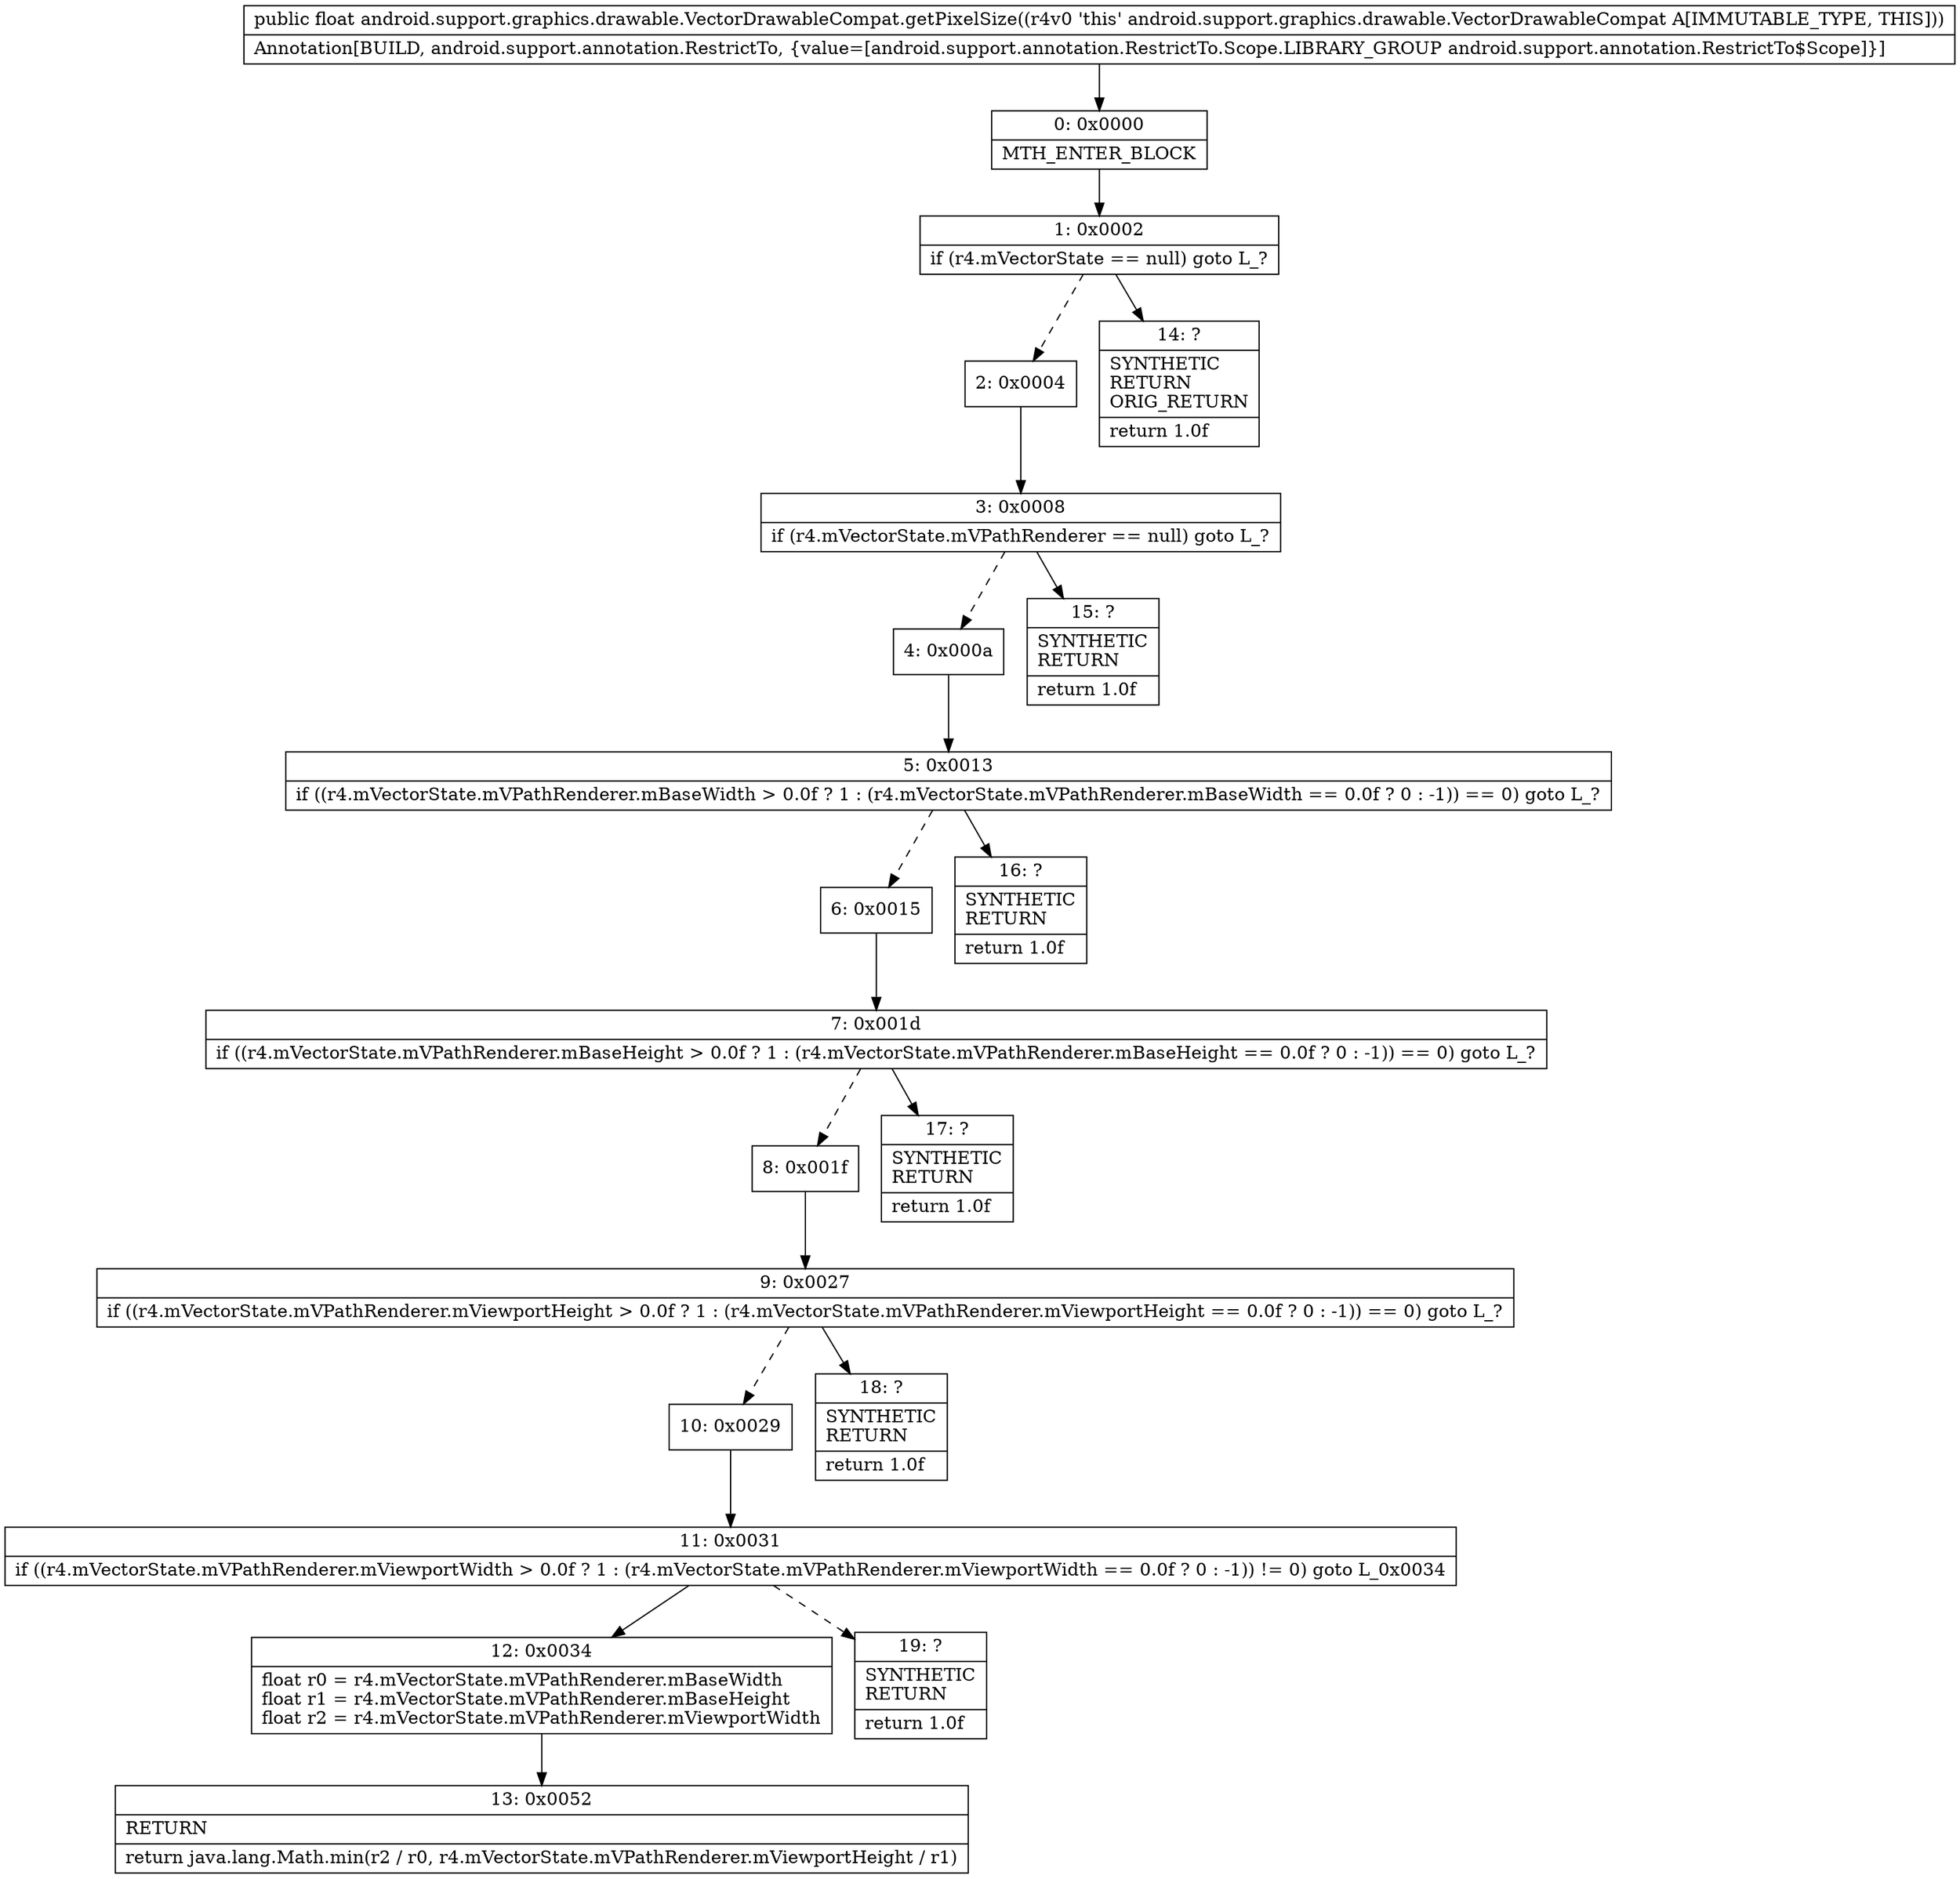 digraph "CFG forandroid.support.graphics.drawable.VectorDrawableCompat.getPixelSize()F" {
Node_0 [shape=record,label="{0\:\ 0x0000|MTH_ENTER_BLOCK\l}"];
Node_1 [shape=record,label="{1\:\ 0x0002|if (r4.mVectorState == null) goto L_?\l}"];
Node_2 [shape=record,label="{2\:\ 0x0004}"];
Node_3 [shape=record,label="{3\:\ 0x0008|if (r4.mVectorState.mVPathRenderer == null) goto L_?\l}"];
Node_4 [shape=record,label="{4\:\ 0x000a}"];
Node_5 [shape=record,label="{5\:\ 0x0013|if ((r4.mVectorState.mVPathRenderer.mBaseWidth \> 0.0f ? 1 : (r4.mVectorState.mVPathRenderer.mBaseWidth == 0.0f ? 0 : \-1)) == 0) goto L_?\l}"];
Node_6 [shape=record,label="{6\:\ 0x0015}"];
Node_7 [shape=record,label="{7\:\ 0x001d|if ((r4.mVectorState.mVPathRenderer.mBaseHeight \> 0.0f ? 1 : (r4.mVectorState.mVPathRenderer.mBaseHeight == 0.0f ? 0 : \-1)) == 0) goto L_?\l}"];
Node_8 [shape=record,label="{8\:\ 0x001f}"];
Node_9 [shape=record,label="{9\:\ 0x0027|if ((r4.mVectorState.mVPathRenderer.mViewportHeight \> 0.0f ? 1 : (r4.mVectorState.mVPathRenderer.mViewportHeight == 0.0f ? 0 : \-1)) == 0) goto L_?\l}"];
Node_10 [shape=record,label="{10\:\ 0x0029}"];
Node_11 [shape=record,label="{11\:\ 0x0031|if ((r4.mVectorState.mVPathRenderer.mViewportWidth \> 0.0f ? 1 : (r4.mVectorState.mVPathRenderer.mViewportWidth == 0.0f ? 0 : \-1)) != 0) goto L_0x0034\l}"];
Node_12 [shape=record,label="{12\:\ 0x0034|float r0 = r4.mVectorState.mVPathRenderer.mBaseWidth\lfloat r1 = r4.mVectorState.mVPathRenderer.mBaseHeight\lfloat r2 = r4.mVectorState.mVPathRenderer.mViewportWidth\l}"];
Node_13 [shape=record,label="{13\:\ 0x0052|RETURN\l|return java.lang.Math.min(r2 \/ r0, r4.mVectorState.mVPathRenderer.mViewportHeight \/ r1)\l}"];
Node_14 [shape=record,label="{14\:\ ?|SYNTHETIC\lRETURN\lORIG_RETURN\l|return 1.0f\l}"];
Node_15 [shape=record,label="{15\:\ ?|SYNTHETIC\lRETURN\l|return 1.0f\l}"];
Node_16 [shape=record,label="{16\:\ ?|SYNTHETIC\lRETURN\l|return 1.0f\l}"];
Node_17 [shape=record,label="{17\:\ ?|SYNTHETIC\lRETURN\l|return 1.0f\l}"];
Node_18 [shape=record,label="{18\:\ ?|SYNTHETIC\lRETURN\l|return 1.0f\l}"];
Node_19 [shape=record,label="{19\:\ ?|SYNTHETIC\lRETURN\l|return 1.0f\l}"];
MethodNode[shape=record,label="{public float android.support.graphics.drawable.VectorDrawableCompat.getPixelSize((r4v0 'this' android.support.graphics.drawable.VectorDrawableCompat A[IMMUTABLE_TYPE, THIS]))  | Annotation[BUILD, android.support.annotation.RestrictTo, \{value=[android.support.annotation.RestrictTo.Scope.LIBRARY_GROUP android.support.annotation.RestrictTo$Scope]\}]\l}"];
MethodNode -> Node_0;
Node_0 -> Node_1;
Node_1 -> Node_2[style=dashed];
Node_1 -> Node_14;
Node_2 -> Node_3;
Node_3 -> Node_4[style=dashed];
Node_3 -> Node_15;
Node_4 -> Node_5;
Node_5 -> Node_6[style=dashed];
Node_5 -> Node_16;
Node_6 -> Node_7;
Node_7 -> Node_8[style=dashed];
Node_7 -> Node_17;
Node_8 -> Node_9;
Node_9 -> Node_10[style=dashed];
Node_9 -> Node_18;
Node_10 -> Node_11;
Node_11 -> Node_12;
Node_11 -> Node_19[style=dashed];
Node_12 -> Node_13;
}

